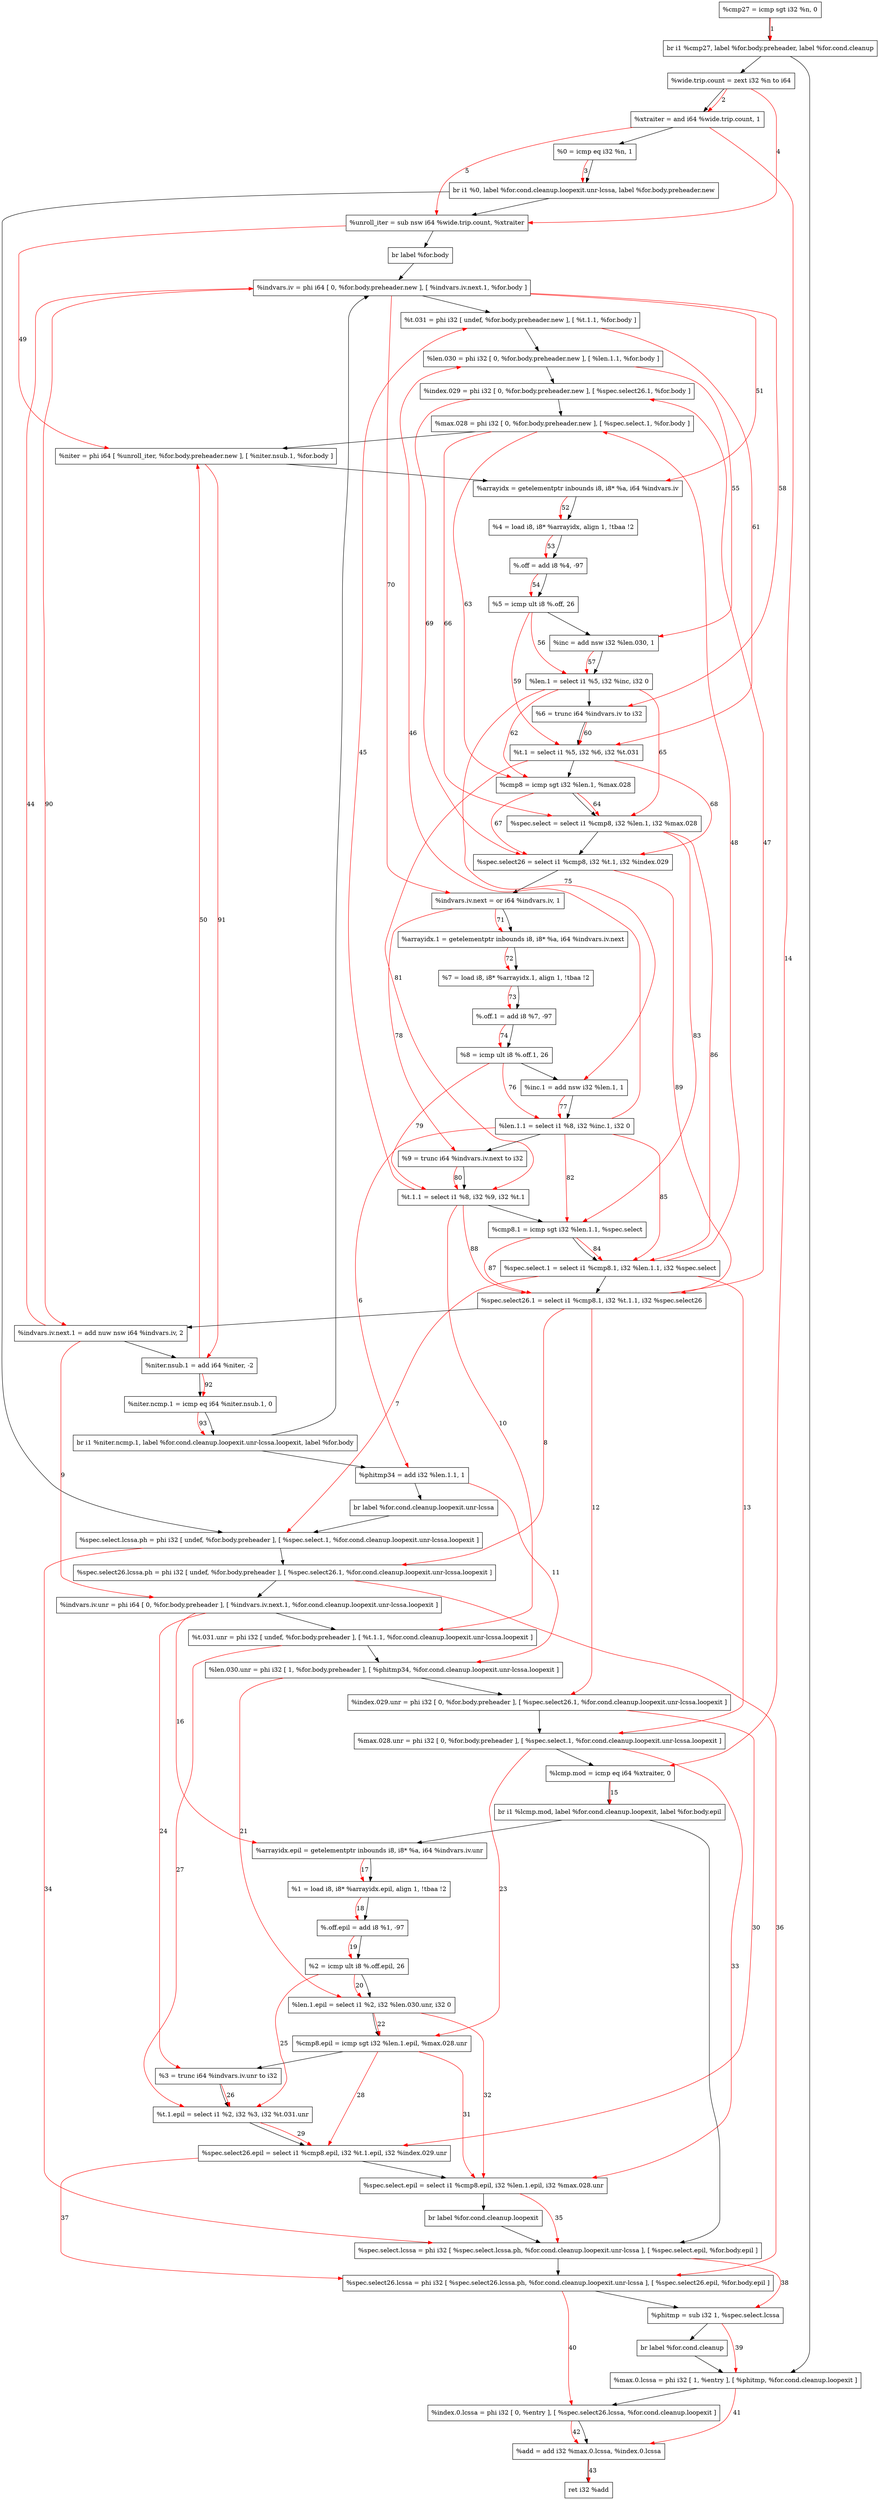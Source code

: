 digraph "CDFG for'func' function" {
	Node0x560024f9ec30[shape=record, label="  %cmp27 = icmp sgt i32 %n, 0"]
	Node0x560024f27c98[shape=record, label="  br i1 %cmp27, label %for.body.preheader, label %for.cond.cleanup"]
	Node0x560024f9e578[shape=record, label="  %wide.trip.count = zext i32 %n to i64"]
	Node0x560024f9eed0[shape=record, label="  %xtraiter = and i64 %wide.trip.count, 1"]
	Node0x560024f9efa0[shape=record, label="  %0 = icmp eq i32 %n, 1"]
	Node0x560024f27db8[shape=record, label="  br i1 %0, label %for.cond.cleanup.loopexit.unr-lcssa, label %for.body.preheader.new"]
	Node0x560024f9f260[shape=record, label="  %unroll_iter = sub nsw i64 %wide.trip.count, %xtraiter"]
	Node0x560024f9f338[shape=record, label="  br label %for.body"]
	Node0x560024f9f6d0[shape=record, label="  %phitmp34 = add i32 %len.1.1, 1"]
	Node0x560024f9f7b8[shape=record, label="  br label %for.cond.cleanup.loopexit.unr-lcssa"]
	Node0x560024f9fc68[shape=record, label="  %spec.select.lcssa.ph = phi i32 [ undef, %for.body.preheader ], [ %spec.select.1, %for.cond.cleanup.loopexit.unr-lcssa.loopexit ]"]
	Node0x560024f9fdf8[shape=record, label="  %spec.select26.lcssa.ph = phi i32 [ undef, %for.body.preheader ], [ %spec.select26.1, %for.cond.cleanup.loopexit.unr-lcssa.loopexit ]"]
	Node0x560024fa0008[shape=record, label="  %indvars.iv.unr = phi i64 [ 0, %for.body.preheader ], [ %indvars.iv.next.1, %for.cond.cleanup.loopexit.unr-lcssa.loopexit ]"]
	Node0x560024fa0188[shape=record, label="  %t.031.unr = phi i32 [ undef, %for.body.preheader ], [ %t.1.1, %for.cond.cleanup.loopexit.unr-lcssa.loopexit ]"]
	Node0x560024fa0288[shape=record, label="  %len.030.unr = phi i32 [ 1, %for.body.preheader ], [ %phitmp34, %for.cond.cleanup.loopexit.unr-lcssa.loopexit ]"]
	Node0x560024fa0358[shape=record, label="  %index.029.unr = phi i32 [ 0, %for.body.preheader ], [ %spec.select26.1, %for.cond.cleanup.loopexit.unr-lcssa.loopexit ]"]
	Node0x560024fa0428[shape=record, label="  %max.028.unr = phi i32 [ 0, %for.body.preheader ], [ %spec.select.1, %for.cond.cleanup.loopexit.unr-lcssa.loopexit ]"]
	Node0x560024fa04f0[shape=record, label="  %lcmp.mod = icmp eq i64 %xtraiter, 0"]
	Node0x560024f33228[shape=record, label="  br i1 %lcmp.mod, label %for.cond.cleanup.loopexit, label %for.body.epil"]
	Node0x560024fa0720[shape=record, label="  %arrayidx.epil = getelementptr inbounds i8, i8* %a, i64 %indvars.iv.unr"]
	Node0x560024fa06a8[shape=record, label="  %1 = load i8, i8* %arrayidx.epil, align 1, !tbaa !2"]
	Node0x560024fa1950[shape=record, label="  %.off.epil = add i8 %1, -97"]
	Node0x560024fa1a20[shape=record, label="  %2 = icmp ult i8 %.off.epil, 26"]
	Node0x560024f33468[shape=record, label="  %len.1.epil = select i1 %2, i32 %len.030.unr, i32 0"]
	Node0x560024fa1af0[shape=record, label="  %cmp8.epil = icmp sgt i32 %len.1.epil, %max.028.unr"]
	Node0x560024fa1b78[shape=record, label="  %3 = trunc i64 %indvars.iv.unr to i32"]
	Node0x560024f33588[shape=record, label="  %t.1.epil = select i1 %2, i32 %3, i32 %t.031.unr"]
	Node0x560024fa1c68[shape=record, label="  %spec.select26.epil = select i1 %cmp8.epil, i32 %t.1.epil, i32 %index.029.unr"]
	Node0x560024fa1d28[shape=record, label="  %spec.select.epil = select i1 %cmp8.epil, i32 %len.1.epil, i32 %max.028.unr"]
	Node0x560024fa1e18[shape=record, label="  br label %for.cond.cleanup.loopexit"]
	Node0x560024fa1e68[shape=record, label="  %spec.select.lcssa = phi i32 [ %spec.select.lcssa.ph, %for.cond.cleanup.loopexit.unr-lcssa ], [ %spec.select.epil, %for.body.epil ]"]
	Node0x560024fa1f38[shape=record, label="  %spec.select26.lcssa = phi i32 [ %spec.select26.lcssa.ph, %for.cond.cleanup.loopexit.unr-lcssa ], [ %spec.select26.epil, %for.body.epil ]"]
	Node0x560024fa2030[shape=record, label="  %phitmp = sub i32 1, %spec.select.lcssa"]
	Node0x560024fa05c8[shape=record, label="  br label %for.cond.cleanup"]
	Node0x560024fa2078[shape=record, label="  %max.0.lcssa = phi i32 [ 1, %entry ], [ %phitmp, %for.cond.cleanup.loopexit ]"]
	Node0x560024fa2118[shape=record, label="  %index.0.lcssa = phi i32 [ 0, %entry ], [ %spec.select26.lcssa, %for.cond.cleanup.loopexit ]"]
	Node0x560024fa21e0[shape=record, label="  %add = add i32 %max.0.lcssa, %index.0.lcssa"]
	Node0x560024f9edd8[shape=record, label="  ret i32 %add"]
	Node0x560024fa2228[shape=record, label="  %indvars.iv = phi i64 [ 0, %for.body.preheader.new ], [ %indvars.iv.next.1, %for.body ]"]
	Node0x560024fa22f8[shape=record, label="  %t.031 = phi i32 [ undef, %for.body.preheader.new ], [ %t.1.1, %for.body ]"]
	Node0x560024fa2398[shape=record, label="  %len.030 = phi i32 [ 0, %for.body.preheader.new ], [ %len.1.1, %for.body ]"]
	Node0x560024fa2458[shape=record, label="  %index.029 = phi i32 [ 0, %for.body.preheader.new ], [ %spec.select26.1, %for.body ]"]
	Node0x560024fa2d38[shape=record, label="  %max.028 = phi i32 [ 0, %for.body.preheader.new ], [ %spec.select.1, %for.body ]"]
	Node0x560024fa2df8[shape=record, label="  %niter = phi i64 [ %unroll_iter, %for.body.preheader.new ], [ %niter.nsub.1, %for.body ]"]
	Node0x560024fa2ee0[shape=record, label="  %arrayidx = getelementptr inbounds i8, i8* %a, i64 %indvars.iv"]
	Node0x560024fa2f78[shape=record, label="  %4 = load i8, i8* %arrayidx, align 1, !tbaa !2"]
	Node0x560024fa3650[shape=record, label="  %.off = add i8 %4, -97"]
	Node0x560024fa36e0[shape=record, label="  %5 = icmp ult i8 %.off, 26"]
	Node0x560024fa3750[shape=record, label="  %inc = add nsw i32 %len.030, 1"]
	Node0x560024fa37f8[shape=record, label="  %len.1 = select i1 %5, i32 %inc, i32 0"]
	Node0x560024fa3878[shape=record, label="  %6 = trunc i64 %indvars.iv to i32"]
	Node0x560024fa3908[shape=record, label="  %t.1 = select i1 %5, i32 %6, i32 %t.031"]
	Node0x560024fa39a0[shape=record, label="  %cmp8 = icmp sgt i32 %len.1, %max.028"]
	Node0x560024fa4068[shape=record, label="  %spec.select = select i1 %cmp8, i32 %len.1, i32 %max.028"]
	Node0x560024fa40f8[shape=record, label="  %spec.select26 = select i1 %cmp8, i32 %t.1, i32 %index.029"]
	Node0x560024fa41a0[shape=record, label="  %indvars.iv.next = or i64 %indvars.iv, 1"]
	Node0x560024fa4270[shape=record, label="  %arrayidx.1 = getelementptr inbounds i8, i8* %a, i64 %indvars.iv.next"]
	Node0x560024fa42d8[shape=record, label="  %7 = load i8, i8* %arrayidx.1, align 1, !tbaa !2"]
	Node0x560024fa4350[shape=record, label="  %.off.1 = add i8 %7, -97"]
	Node0x560024fa43e0[shape=record, label="  %8 = icmp ult i8 %.off.1, 26"]
	Node0x560024fa44e0[shape=record, label="  %inc.1 = add nsw i32 %len.1, 1"]
	Node0x560024fa4588[shape=record, label="  %len.1.1 = select i1 %8, i32 %inc.1, i32 0"]
	Node0x560024f9f618[shape=record, label="  %9 = trunc i64 %indvars.iv.next to i32"]
	Node0x560024fa4618[shape=record, label="  %t.1.1 = select i1 %8, i32 %9, i32 %t.1"]
	Node0x560024fa4690[shape=record, label="  %cmp8.1 = icmp sgt i32 %len.1.1, %spec.select"]
	Node0x560024fa4738[shape=record, label="  %spec.select.1 = select i1 %cmp8.1, i32 %len.1.1, i32 %spec.select"]
	Node0x560024fa47c8[shape=record, label="  %spec.select26.1 = select i1 %cmp8.1, i32 %t.1.1, i32 %spec.select26"]
	Node0x560024fa4840[shape=record, label="  %indvars.iv.next.1 = add nuw nsw i64 %indvars.iv, 2"]
	Node0x560024fa48b0[shape=record, label="  %niter.nsub.1 = add i64 %niter, -2"]
	Node0x560024fa4920[shape=record, label="  %niter.ncmp.1 = icmp eq i64 %niter.nsub.1, 0"]
	Node0x560024fa4a28[shape=record, label="  br i1 %niter.ncmp.1, label %for.cond.cleanup.loopexit.unr-lcssa.loopexit, label %for.body"]
	Node0x560024f9ec30 -> Node0x560024f27c98
	Node0x560024f27c98 -> Node0x560024f9e578
	Node0x560024f27c98 -> Node0x560024fa2078
	Node0x560024f9e578 -> Node0x560024f9eed0
	Node0x560024f9eed0 -> Node0x560024f9efa0
	Node0x560024f9efa0 -> Node0x560024f27db8
	Node0x560024f27db8 -> Node0x560024f9fc68
	Node0x560024f27db8 -> Node0x560024f9f260
	Node0x560024f9f260 -> Node0x560024f9f338
	Node0x560024f9f338 -> Node0x560024fa2228
	Node0x560024f9f6d0 -> Node0x560024f9f7b8
	Node0x560024f9f7b8 -> Node0x560024f9fc68
	Node0x560024f9fc68 -> Node0x560024f9fdf8
	Node0x560024f9fdf8 -> Node0x560024fa0008
	Node0x560024fa0008 -> Node0x560024fa0188
	Node0x560024fa0188 -> Node0x560024fa0288
	Node0x560024fa0288 -> Node0x560024fa0358
	Node0x560024fa0358 -> Node0x560024fa0428
	Node0x560024fa0428 -> Node0x560024fa04f0
	Node0x560024fa04f0 -> Node0x560024f33228
	Node0x560024f33228 -> Node0x560024fa1e68
	Node0x560024f33228 -> Node0x560024fa0720
	Node0x560024fa0720 -> Node0x560024fa06a8
	Node0x560024fa06a8 -> Node0x560024fa1950
	Node0x560024fa1950 -> Node0x560024fa1a20
	Node0x560024fa1a20 -> Node0x560024f33468
	Node0x560024f33468 -> Node0x560024fa1af0
	Node0x560024fa1af0 -> Node0x560024fa1b78
	Node0x560024fa1b78 -> Node0x560024f33588
	Node0x560024f33588 -> Node0x560024fa1c68
	Node0x560024fa1c68 -> Node0x560024fa1d28
	Node0x560024fa1d28 -> Node0x560024fa1e18
	Node0x560024fa1e18 -> Node0x560024fa1e68
	Node0x560024fa1e68 -> Node0x560024fa1f38
	Node0x560024fa1f38 -> Node0x560024fa2030
	Node0x560024fa2030 -> Node0x560024fa05c8
	Node0x560024fa05c8 -> Node0x560024fa2078
	Node0x560024fa2078 -> Node0x560024fa2118
	Node0x560024fa2118 -> Node0x560024fa21e0
	Node0x560024fa21e0 -> Node0x560024f9edd8
	Node0x560024fa2228 -> Node0x560024fa22f8
	Node0x560024fa22f8 -> Node0x560024fa2398
	Node0x560024fa2398 -> Node0x560024fa2458
	Node0x560024fa2458 -> Node0x560024fa2d38
	Node0x560024fa2d38 -> Node0x560024fa2df8
	Node0x560024fa2df8 -> Node0x560024fa2ee0
	Node0x560024fa2ee0 -> Node0x560024fa2f78
	Node0x560024fa2f78 -> Node0x560024fa3650
	Node0x560024fa3650 -> Node0x560024fa36e0
	Node0x560024fa36e0 -> Node0x560024fa3750
	Node0x560024fa3750 -> Node0x560024fa37f8
	Node0x560024fa37f8 -> Node0x560024fa3878
	Node0x560024fa3878 -> Node0x560024fa3908
	Node0x560024fa3908 -> Node0x560024fa39a0
	Node0x560024fa39a0 -> Node0x560024fa4068
	Node0x560024fa4068 -> Node0x560024fa40f8
	Node0x560024fa40f8 -> Node0x560024fa41a0
	Node0x560024fa41a0 -> Node0x560024fa4270
	Node0x560024fa4270 -> Node0x560024fa42d8
	Node0x560024fa42d8 -> Node0x560024fa4350
	Node0x560024fa4350 -> Node0x560024fa43e0
	Node0x560024fa43e0 -> Node0x560024fa44e0
	Node0x560024fa44e0 -> Node0x560024fa4588
	Node0x560024fa4588 -> Node0x560024f9f618
	Node0x560024f9f618 -> Node0x560024fa4618
	Node0x560024fa4618 -> Node0x560024fa4690
	Node0x560024fa4690 -> Node0x560024fa4738
	Node0x560024fa4738 -> Node0x560024fa47c8
	Node0x560024fa47c8 -> Node0x560024fa4840
	Node0x560024fa4840 -> Node0x560024fa48b0
	Node0x560024fa48b0 -> Node0x560024fa4920
	Node0x560024fa4920 -> Node0x560024fa4a28
	Node0x560024fa4a28 -> Node0x560024f9f6d0
	Node0x560024fa4a28 -> Node0x560024fa2228
edge [color=red]
	Node0x560024f9ec30 -> Node0x560024f27c98[label="1"]
	Node0x560024f9e578 -> Node0x560024f9eed0[label="2"]
	Node0x560024f9efa0 -> Node0x560024f27db8[label="3"]
	Node0x560024f9e578 -> Node0x560024f9f260[label="4"]
	Node0x560024f9eed0 -> Node0x560024f9f260[label="5"]
	Node0x560024fa4588 -> Node0x560024f9f6d0[label="6"]
	Node0x560024fa4738 -> Node0x560024f9fc68[label="7"]
	Node0x560024fa47c8 -> Node0x560024f9fdf8[label="8"]
	Node0x560024fa4840 -> Node0x560024fa0008[label="9"]
	Node0x560024fa4618 -> Node0x560024fa0188[label="10"]
	Node0x560024f9f6d0 -> Node0x560024fa0288[label="11"]
	Node0x560024fa47c8 -> Node0x560024fa0358[label="12"]
	Node0x560024fa4738 -> Node0x560024fa0428[label="13"]
	Node0x560024f9eed0 -> Node0x560024fa04f0[label="14"]
	Node0x560024fa04f0 -> Node0x560024f33228[label="15"]
	Node0x560024fa0008 -> Node0x560024fa0720[label="16"]
	Node0x560024fa0720 -> Node0x560024fa06a8[label="17"]
	Node0x560024fa06a8 -> Node0x560024fa1950[label="18"]
	Node0x560024fa1950 -> Node0x560024fa1a20[label="19"]
	Node0x560024fa1a20 -> Node0x560024f33468[label="20"]
	Node0x560024fa0288 -> Node0x560024f33468[label="21"]
	Node0x560024f33468 -> Node0x560024fa1af0[label="22"]
	Node0x560024fa0428 -> Node0x560024fa1af0[label="23"]
	Node0x560024fa0008 -> Node0x560024fa1b78[label="24"]
	Node0x560024fa1a20 -> Node0x560024f33588[label="25"]
	Node0x560024fa1b78 -> Node0x560024f33588[label="26"]
	Node0x560024fa0188 -> Node0x560024f33588[label="27"]
	Node0x560024fa1af0 -> Node0x560024fa1c68[label="28"]
	Node0x560024f33588 -> Node0x560024fa1c68[label="29"]
	Node0x560024fa0358 -> Node0x560024fa1c68[label="30"]
	Node0x560024fa1af0 -> Node0x560024fa1d28[label="31"]
	Node0x560024f33468 -> Node0x560024fa1d28[label="32"]
	Node0x560024fa0428 -> Node0x560024fa1d28[label="33"]
	Node0x560024f9fc68 -> Node0x560024fa1e68[label="34"]
	Node0x560024fa1d28 -> Node0x560024fa1e68[label="35"]
	Node0x560024f9fdf8 -> Node0x560024fa1f38[label="36"]
	Node0x560024fa1c68 -> Node0x560024fa1f38[label="37"]
	Node0x560024fa1e68 -> Node0x560024fa2030[label="38"]
	Node0x560024fa2030 -> Node0x560024fa2078[label="39"]
	Node0x560024fa1f38 -> Node0x560024fa2118[label="40"]
	Node0x560024fa2078 -> Node0x560024fa21e0[label="41"]
	Node0x560024fa2118 -> Node0x560024fa21e0[label="42"]
	Node0x560024fa21e0 -> Node0x560024f9edd8[label="43"]
	Node0x560024fa4840 -> Node0x560024fa2228[label="44"]
	Node0x560024fa4618 -> Node0x560024fa22f8[label="45"]
	Node0x560024fa4588 -> Node0x560024fa2398[label="46"]
	Node0x560024fa47c8 -> Node0x560024fa2458[label="47"]
	Node0x560024fa4738 -> Node0x560024fa2d38[label="48"]
	Node0x560024f9f260 -> Node0x560024fa2df8[label="49"]
	Node0x560024fa48b0 -> Node0x560024fa2df8[label="50"]
	Node0x560024fa2228 -> Node0x560024fa2ee0[label="51"]
	Node0x560024fa2ee0 -> Node0x560024fa2f78[label="52"]
	Node0x560024fa2f78 -> Node0x560024fa3650[label="53"]
	Node0x560024fa3650 -> Node0x560024fa36e0[label="54"]
	Node0x560024fa2398 -> Node0x560024fa3750[label="55"]
	Node0x560024fa36e0 -> Node0x560024fa37f8[label="56"]
	Node0x560024fa3750 -> Node0x560024fa37f8[label="57"]
	Node0x560024fa2228 -> Node0x560024fa3878[label="58"]
	Node0x560024fa36e0 -> Node0x560024fa3908[label="59"]
	Node0x560024fa3878 -> Node0x560024fa3908[label="60"]
	Node0x560024fa22f8 -> Node0x560024fa3908[label="61"]
	Node0x560024fa37f8 -> Node0x560024fa39a0[label="62"]
	Node0x560024fa2d38 -> Node0x560024fa39a0[label="63"]
	Node0x560024fa39a0 -> Node0x560024fa4068[label="64"]
	Node0x560024fa37f8 -> Node0x560024fa4068[label="65"]
	Node0x560024fa2d38 -> Node0x560024fa4068[label="66"]
	Node0x560024fa39a0 -> Node0x560024fa40f8[label="67"]
	Node0x560024fa3908 -> Node0x560024fa40f8[label="68"]
	Node0x560024fa2458 -> Node0x560024fa40f8[label="69"]
	Node0x560024fa2228 -> Node0x560024fa41a0[label="70"]
	Node0x560024fa41a0 -> Node0x560024fa4270[label="71"]
	Node0x560024fa4270 -> Node0x560024fa42d8[label="72"]
	Node0x560024fa42d8 -> Node0x560024fa4350[label="73"]
	Node0x560024fa4350 -> Node0x560024fa43e0[label="74"]
	Node0x560024fa37f8 -> Node0x560024fa44e0[label="75"]
	Node0x560024fa43e0 -> Node0x560024fa4588[label="76"]
	Node0x560024fa44e0 -> Node0x560024fa4588[label="77"]
	Node0x560024fa41a0 -> Node0x560024f9f618[label="78"]
	Node0x560024fa43e0 -> Node0x560024fa4618[label="79"]
	Node0x560024f9f618 -> Node0x560024fa4618[label="80"]
	Node0x560024fa3908 -> Node0x560024fa4618[label="81"]
	Node0x560024fa4588 -> Node0x560024fa4690[label="82"]
	Node0x560024fa4068 -> Node0x560024fa4690[label="83"]
	Node0x560024fa4690 -> Node0x560024fa4738[label="84"]
	Node0x560024fa4588 -> Node0x560024fa4738[label="85"]
	Node0x560024fa4068 -> Node0x560024fa4738[label="86"]
	Node0x560024fa4690 -> Node0x560024fa47c8[label="87"]
	Node0x560024fa4618 -> Node0x560024fa47c8[label="88"]
	Node0x560024fa40f8 -> Node0x560024fa47c8[label="89"]
	Node0x560024fa2228 -> Node0x560024fa4840[label="90"]
	Node0x560024fa2df8 -> Node0x560024fa48b0[label="91"]
	Node0x560024fa48b0 -> Node0x560024fa4920[label="92"]
	Node0x560024fa4920 -> Node0x560024fa4a28[label="93"]
}

